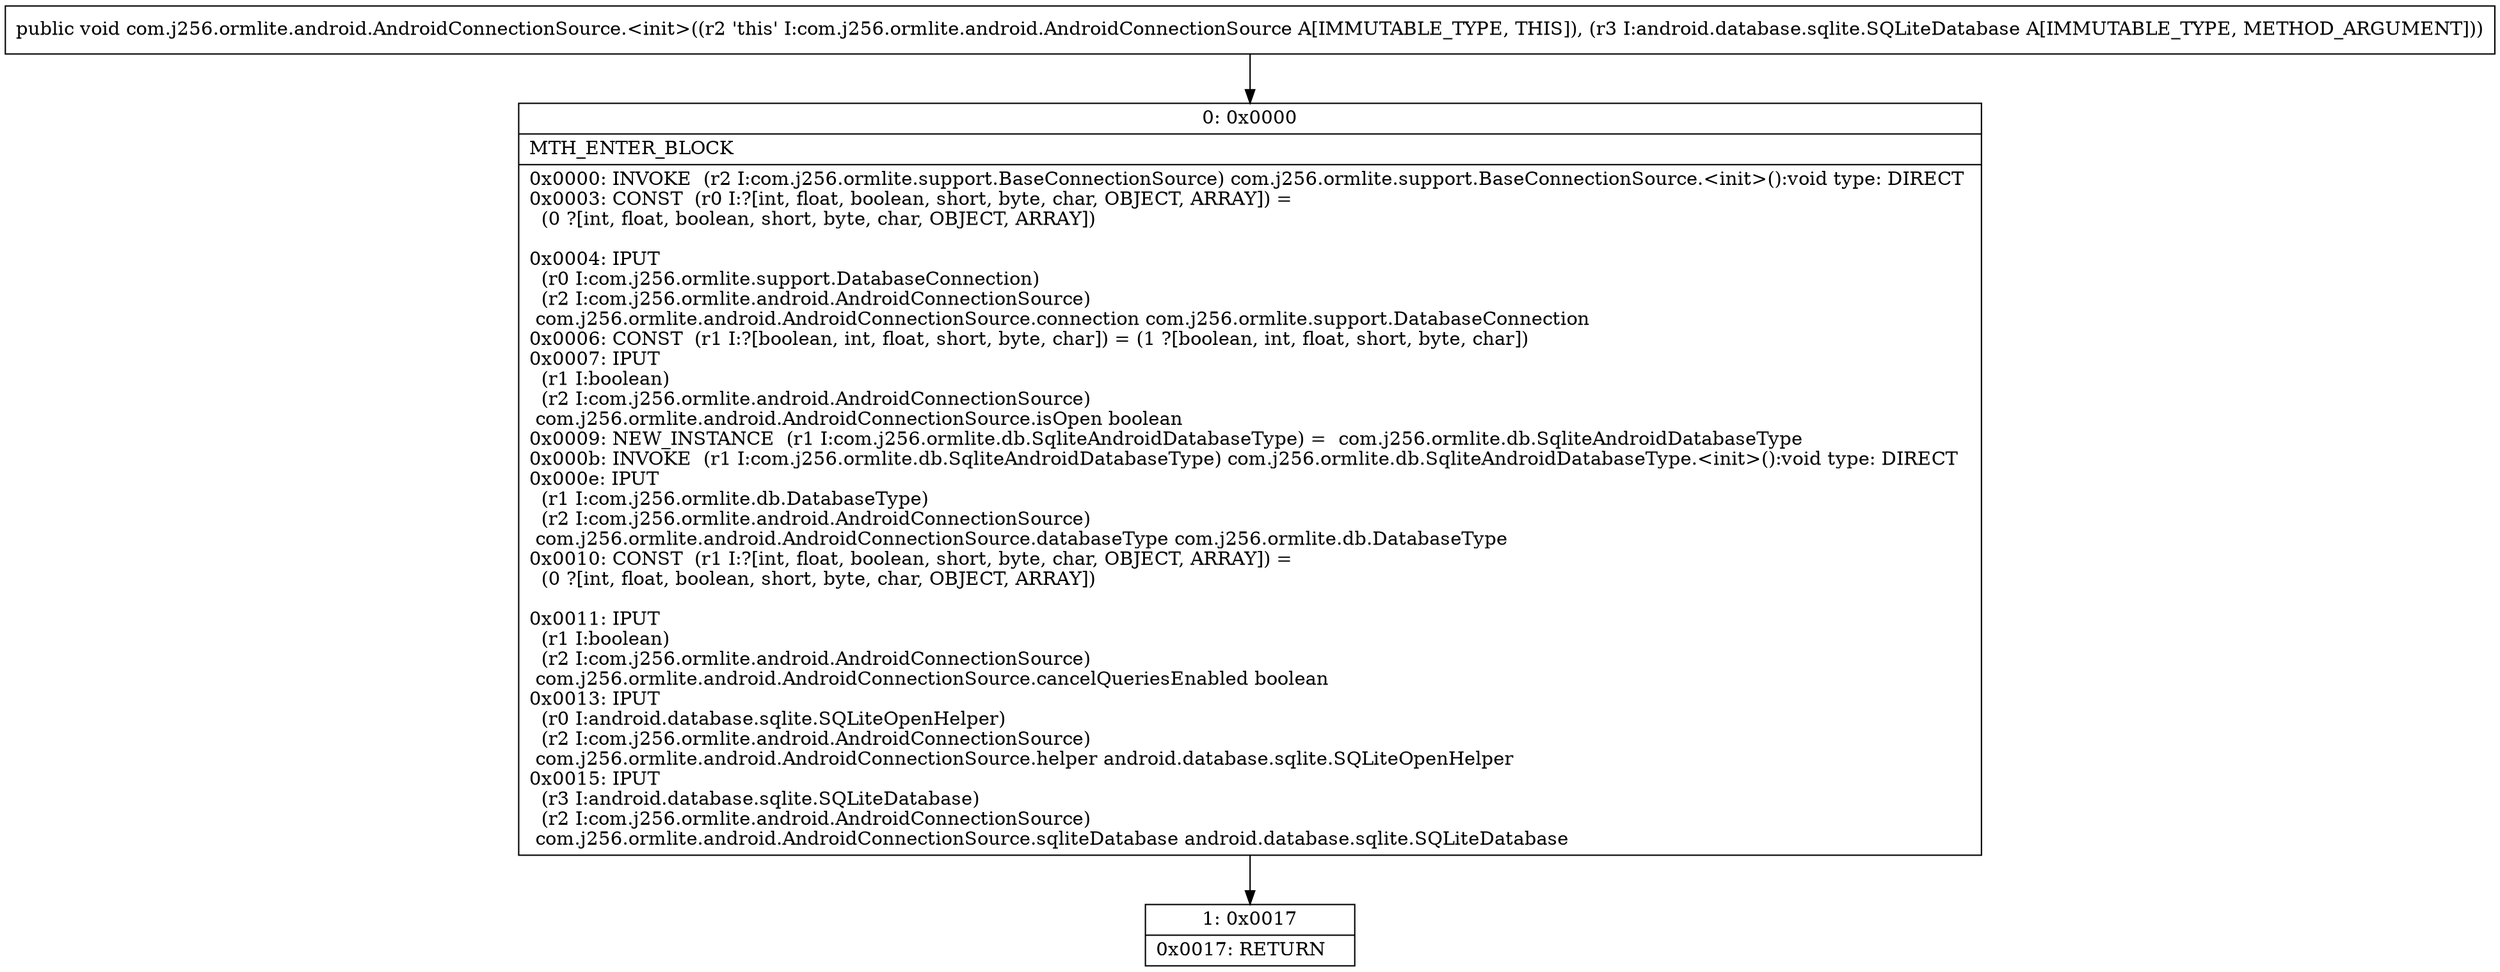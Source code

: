 digraph "CFG forcom.j256.ormlite.android.AndroidConnectionSource.\<init\>(Landroid\/database\/sqlite\/SQLiteDatabase;)V" {
Node_0 [shape=record,label="{0\:\ 0x0000|MTH_ENTER_BLOCK\l|0x0000: INVOKE  (r2 I:com.j256.ormlite.support.BaseConnectionSource) com.j256.ormlite.support.BaseConnectionSource.\<init\>():void type: DIRECT \l0x0003: CONST  (r0 I:?[int, float, boolean, short, byte, char, OBJECT, ARRAY]) = \l  (0 ?[int, float, boolean, short, byte, char, OBJECT, ARRAY])\l \l0x0004: IPUT  \l  (r0 I:com.j256.ormlite.support.DatabaseConnection)\l  (r2 I:com.j256.ormlite.android.AndroidConnectionSource)\l com.j256.ormlite.android.AndroidConnectionSource.connection com.j256.ormlite.support.DatabaseConnection \l0x0006: CONST  (r1 I:?[boolean, int, float, short, byte, char]) = (1 ?[boolean, int, float, short, byte, char]) \l0x0007: IPUT  \l  (r1 I:boolean)\l  (r2 I:com.j256.ormlite.android.AndroidConnectionSource)\l com.j256.ormlite.android.AndroidConnectionSource.isOpen boolean \l0x0009: NEW_INSTANCE  (r1 I:com.j256.ormlite.db.SqliteAndroidDatabaseType) =  com.j256.ormlite.db.SqliteAndroidDatabaseType \l0x000b: INVOKE  (r1 I:com.j256.ormlite.db.SqliteAndroidDatabaseType) com.j256.ormlite.db.SqliteAndroidDatabaseType.\<init\>():void type: DIRECT \l0x000e: IPUT  \l  (r1 I:com.j256.ormlite.db.DatabaseType)\l  (r2 I:com.j256.ormlite.android.AndroidConnectionSource)\l com.j256.ormlite.android.AndroidConnectionSource.databaseType com.j256.ormlite.db.DatabaseType \l0x0010: CONST  (r1 I:?[int, float, boolean, short, byte, char, OBJECT, ARRAY]) = \l  (0 ?[int, float, boolean, short, byte, char, OBJECT, ARRAY])\l \l0x0011: IPUT  \l  (r1 I:boolean)\l  (r2 I:com.j256.ormlite.android.AndroidConnectionSource)\l com.j256.ormlite.android.AndroidConnectionSource.cancelQueriesEnabled boolean \l0x0013: IPUT  \l  (r0 I:android.database.sqlite.SQLiteOpenHelper)\l  (r2 I:com.j256.ormlite.android.AndroidConnectionSource)\l com.j256.ormlite.android.AndroidConnectionSource.helper android.database.sqlite.SQLiteOpenHelper \l0x0015: IPUT  \l  (r3 I:android.database.sqlite.SQLiteDatabase)\l  (r2 I:com.j256.ormlite.android.AndroidConnectionSource)\l com.j256.ormlite.android.AndroidConnectionSource.sqliteDatabase android.database.sqlite.SQLiteDatabase \l}"];
Node_1 [shape=record,label="{1\:\ 0x0017|0x0017: RETURN   \l}"];
MethodNode[shape=record,label="{public void com.j256.ormlite.android.AndroidConnectionSource.\<init\>((r2 'this' I:com.j256.ormlite.android.AndroidConnectionSource A[IMMUTABLE_TYPE, THIS]), (r3 I:android.database.sqlite.SQLiteDatabase A[IMMUTABLE_TYPE, METHOD_ARGUMENT])) }"];
MethodNode -> Node_0;
Node_0 -> Node_1;
}

